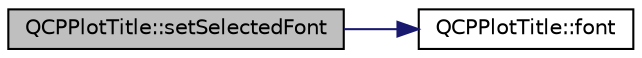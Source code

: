 digraph "QCPPlotTitle::setSelectedFont"
{
  edge [fontname="Helvetica",fontsize="10",labelfontname="Helvetica",labelfontsize="10"];
  node [fontname="Helvetica",fontsize="10",shape=record];
  rankdir="LR";
  Node91 [label="QCPPlotTitle::setSelectedFont",height=0.2,width=0.4,color="black", fillcolor="grey75", style="filled", fontcolor="black"];
  Node91 -> Node92 [color="midnightblue",fontsize="10",style="solid",fontname="Helvetica"];
  Node92 [label="QCPPlotTitle::font",height=0.2,width=0.4,color="black", fillcolor="white", style="filled",URL="$da/de4/class_q_c_p_plot_title.html#a28711580ab9d488c134dbf5d5e68e150"];
}
